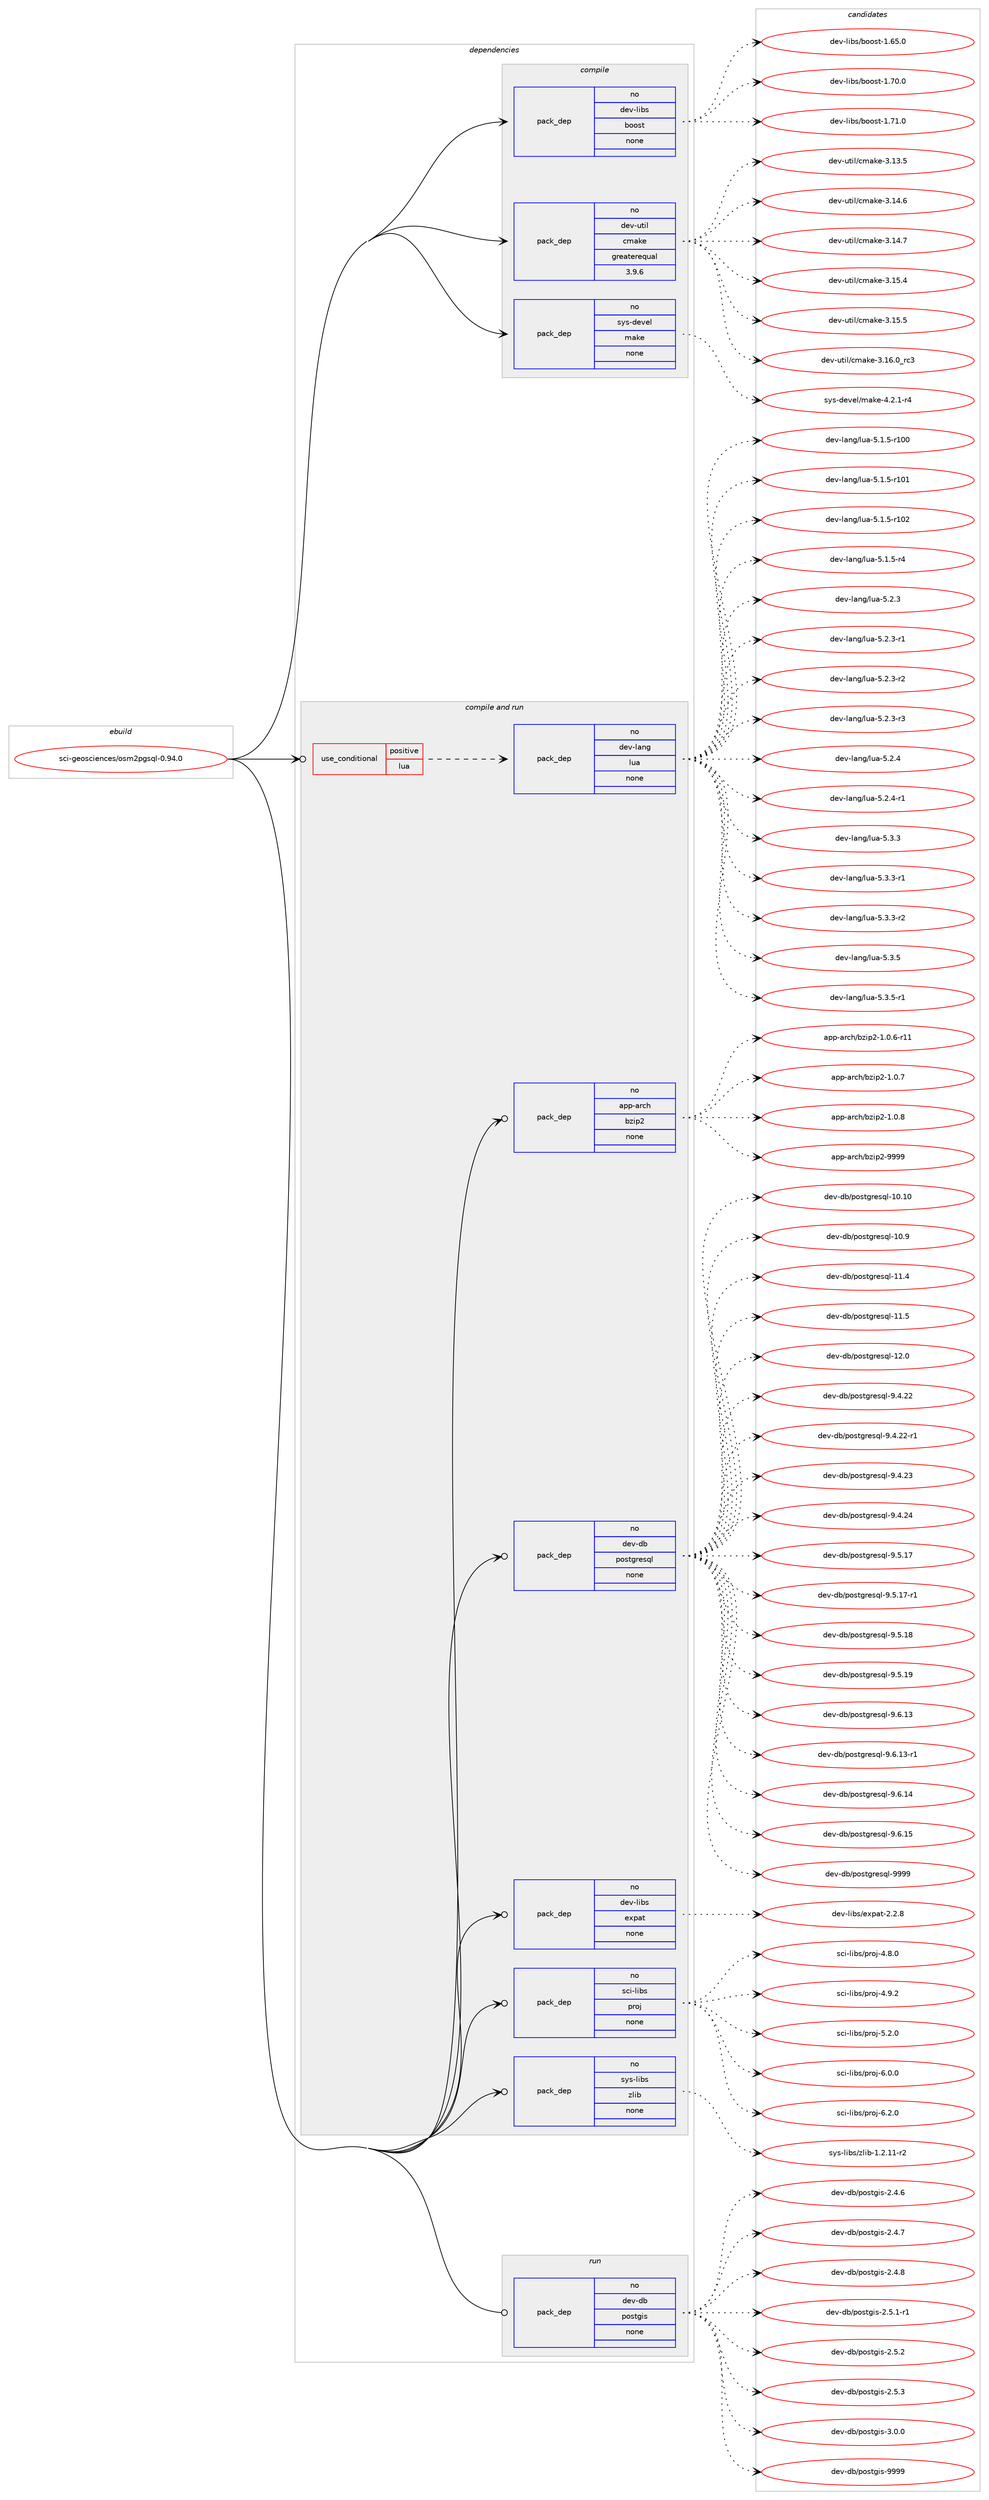 digraph prolog {

# *************
# Graph options
# *************

newrank=true;
concentrate=true;
compound=true;
graph [rankdir=LR,fontname=Helvetica,fontsize=10,ranksep=1.5];#, ranksep=2.5, nodesep=0.2];
edge  [arrowhead=vee];
node  [fontname=Helvetica,fontsize=10];

# **********
# The ebuild
# **********

subgraph cluster_leftcol {
color=gray;
rank=same;
label=<<i>ebuild</i>>;
id [label="sci-geosciences/osm2pgsql-0.94.0", color=red, width=4, href="../sci-geosciences/osm2pgsql-0.94.0.svg"];
}

# ****************
# The dependencies
# ****************

subgraph cluster_midcol {
color=gray;
label=<<i>dependencies</i>>;
subgraph cluster_compile {
fillcolor="#eeeeee";
style=filled;
label=<<i>compile</i>>;
subgraph pack632326 {
dependency854906 [label=<<TABLE BORDER="0" CELLBORDER="1" CELLSPACING="0" CELLPADDING="4" WIDTH="220"><TR><TD ROWSPAN="6" CELLPADDING="30">pack_dep</TD></TR><TR><TD WIDTH="110">no</TD></TR><TR><TD>dev-libs</TD></TR><TR><TD>boost</TD></TR><TR><TD>none</TD></TR><TR><TD></TD></TR></TABLE>>, shape=none, color=blue];
}
id:e -> dependency854906:w [weight=20,style="solid",arrowhead="vee"];
subgraph pack632327 {
dependency854907 [label=<<TABLE BORDER="0" CELLBORDER="1" CELLSPACING="0" CELLPADDING="4" WIDTH="220"><TR><TD ROWSPAN="6" CELLPADDING="30">pack_dep</TD></TR><TR><TD WIDTH="110">no</TD></TR><TR><TD>dev-util</TD></TR><TR><TD>cmake</TD></TR><TR><TD>greaterequal</TD></TR><TR><TD>3.9.6</TD></TR></TABLE>>, shape=none, color=blue];
}
id:e -> dependency854907:w [weight=20,style="solid",arrowhead="vee"];
subgraph pack632328 {
dependency854908 [label=<<TABLE BORDER="0" CELLBORDER="1" CELLSPACING="0" CELLPADDING="4" WIDTH="220"><TR><TD ROWSPAN="6" CELLPADDING="30">pack_dep</TD></TR><TR><TD WIDTH="110">no</TD></TR><TR><TD>sys-devel</TD></TR><TR><TD>make</TD></TR><TR><TD>none</TD></TR><TR><TD></TD></TR></TABLE>>, shape=none, color=blue];
}
id:e -> dependency854908:w [weight=20,style="solid",arrowhead="vee"];
}
subgraph cluster_compileandrun {
fillcolor="#eeeeee";
style=filled;
label=<<i>compile and run</i>>;
subgraph cond207483 {
dependency854909 [label=<<TABLE BORDER="0" CELLBORDER="1" CELLSPACING="0" CELLPADDING="4"><TR><TD ROWSPAN="3" CELLPADDING="10">use_conditional</TD></TR><TR><TD>positive</TD></TR><TR><TD>lua</TD></TR></TABLE>>, shape=none, color=red];
subgraph pack632329 {
dependency854910 [label=<<TABLE BORDER="0" CELLBORDER="1" CELLSPACING="0" CELLPADDING="4" WIDTH="220"><TR><TD ROWSPAN="6" CELLPADDING="30">pack_dep</TD></TR><TR><TD WIDTH="110">no</TD></TR><TR><TD>dev-lang</TD></TR><TR><TD>lua</TD></TR><TR><TD>none</TD></TR><TR><TD></TD></TR></TABLE>>, shape=none, color=blue];
}
dependency854909:e -> dependency854910:w [weight=20,style="dashed",arrowhead="vee"];
}
id:e -> dependency854909:w [weight=20,style="solid",arrowhead="odotvee"];
subgraph pack632330 {
dependency854911 [label=<<TABLE BORDER="0" CELLBORDER="1" CELLSPACING="0" CELLPADDING="4" WIDTH="220"><TR><TD ROWSPAN="6" CELLPADDING="30">pack_dep</TD></TR><TR><TD WIDTH="110">no</TD></TR><TR><TD>app-arch</TD></TR><TR><TD>bzip2</TD></TR><TR><TD>none</TD></TR><TR><TD></TD></TR></TABLE>>, shape=none, color=blue];
}
id:e -> dependency854911:w [weight=20,style="solid",arrowhead="odotvee"];
subgraph pack632331 {
dependency854912 [label=<<TABLE BORDER="0" CELLBORDER="1" CELLSPACING="0" CELLPADDING="4" WIDTH="220"><TR><TD ROWSPAN="6" CELLPADDING="30">pack_dep</TD></TR><TR><TD WIDTH="110">no</TD></TR><TR><TD>dev-db</TD></TR><TR><TD>postgresql</TD></TR><TR><TD>none</TD></TR><TR><TD></TD></TR></TABLE>>, shape=none, color=blue];
}
id:e -> dependency854912:w [weight=20,style="solid",arrowhead="odotvee"];
subgraph pack632332 {
dependency854913 [label=<<TABLE BORDER="0" CELLBORDER="1" CELLSPACING="0" CELLPADDING="4" WIDTH="220"><TR><TD ROWSPAN="6" CELLPADDING="30">pack_dep</TD></TR><TR><TD WIDTH="110">no</TD></TR><TR><TD>dev-libs</TD></TR><TR><TD>expat</TD></TR><TR><TD>none</TD></TR><TR><TD></TD></TR></TABLE>>, shape=none, color=blue];
}
id:e -> dependency854913:w [weight=20,style="solid",arrowhead="odotvee"];
subgraph pack632333 {
dependency854914 [label=<<TABLE BORDER="0" CELLBORDER="1" CELLSPACING="0" CELLPADDING="4" WIDTH="220"><TR><TD ROWSPAN="6" CELLPADDING="30">pack_dep</TD></TR><TR><TD WIDTH="110">no</TD></TR><TR><TD>sci-libs</TD></TR><TR><TD>proj</TD></TR><TR><TD>none</TD></TR><TR><TD></TD></TR></TABLE>>, shape=none, color=blue];
}
id:e -> dependency854914:w [weight=20,style="solid",arrowhead="odotvee"];
subgraph pack632334 {
dependency854915 [label=<<TABLE BORDER="0" CELLBORDER="1" CELLSPACING="0" CELLPADDING="4" WIDTH="220"><TR><TD ROWSPAN="6" CELLPADDING="30">pack_dep</TD></TR><TR><TD WIDTH="110">no</TD></TR><TR><TD>sys-libs</TD></TR><TR><TD>zlib</TD></TR><TR><TD>none</TD></TR><TR><TD></TD></TR></TABLE>>, shape=none, color=blue];
}
id:e -> dependency854915:w [weight=20,style="solid",arrowhead="odotvee"];
}
subgraph cluster_run {
fillcolor="#eeeeee";
style=filled;
label=<<i>run</i>>;
subgraph pack632335 {
dependency854916 [label=<<TABLE BORDER="0" CELLBORDER="1" CELLSPACING="0" CELLPADDING="4" WIDTH="220"><TR><TD ROWSPAN="6" CELLPADDING="30">pack_dep</TD></TR><TR><TD WIDTH="110">no</TD></TR><TR><TD>dev-db</TD></TR><TR><TD>postgis</TD></TR><TR><TD>none</TD></TR><TR><TD></TD></TR></TABLE>>, shape=none, color=blue];
}
id:e -> dependency854916:w [weight=20,style="solid",arrowhead="odot"];
}
}

# **************
# The candidates
# **************

subgraph cluster_choices {
rank=same;
color=gray;
label=<<i>candidates</i>>;

subgraph choice632326 {
color=black;
nodesep=1;
choice1001011184510810598115479811111111511645494654534648 [label="dev-libs/boost-1.65.0", color=red, width=4,href="../dev-libs/boost-1.65.0.svg"];
choice1001011184510810598115479811111111511645494655484648 [label="dev-libs/boost-1.70.0", color=red, width=4,href="../dev-libs/boost-1.70.0.svg"];
choice1001011184510810598115479811111111511645494655494648 [label="dev-libs/boost-1.71.0", color=red, width=4,href="../dev-libs/boost-1.71.0.svg"];
dependency854906:e -> choice1001011184510810598115479811111111511645494654534648:w [style=dotted,weight="100"];
dependency854906:e -> choice1001011184510810598115479811111111511645494655484648:w [style=dotted,weight="100"];
dependency854906:e -> choice1001011184510810598115479811111111511645494655494648:w [style=dotted,weight="100"];
}
subgraph choice632327 {
color=black;
nodesep=1;
choice1001011184511711610510847991099710710145514649514653 [label="dev-util/cmake-3.13.5", color=red, width=4,href="../dev-util/cmake-3.13.5.svg"];
choice1001011184511711610510847991099710710145514649524654 [label="dev-util/cmake-3.14.6", color=red, width=4,href="../dev-util/cmake-3.14.6.svg"];
choice1001011184511711610510847991099710710145514649524655 [label="dev-util/cmake-3.14.7", color=red, width=4,href="../dev-util/cmake-3.14.7.svg"];
choice1001011184511711610510847991099710710145514649534652 [label="dev-util/cmake-3.15.4", color=red, width=4,href="../dev-util/cmake-3.15.4.svg"];
choice1001011184511711610510847991099710710145514649534653 [label="dev-util/cmake-3.15.5", color=red, width=4,href="../dev-util/cmake-3.15.5.svg"];
choice1001011184511711610510847991099710710145514649544648951149951 [label="dev-util/cmake-3.16.0_rc3", color=red, width=4,href="../dev-util/cmake-3.16.0_rc3.svg"];
dependency854907:e -> choice1001011184511711610510847991099710710145514649514653:w [style=dotted,weight="100"];
dependency854907:e -> choice1001011184511711610510847991099710710145514649524654:w [style=dotted,weight="100"];
dependency854907:e -> choice1001011184511711610510847991099710710145514649524655:w [style=dotted,weight="100"];
dependency854907:e -> choice1001011184511711610510847991099710710145514649534652:w [style=dotted,weight="100"];
dependency854907:e -> choice1001011184511711610510847991099710710145514649534653:w [style=dotted,weight="100"];
dependency854907:e -> choice1001011184511711610510847991099710710145514649544648951149951:w [style=dotted,weight="100"];
}
subgraph choice632328 {
color=black;
nodesep=1;
choice1151211154510010111810110847109971071014552465046494511452 [label="sys-devel/make-4.2.1-r4", color=red, width=4,href="../sys-devel/make-4.2.1-r4.svg"];
dependency854908:e -> choice1151211154510010111810110847109971071014552465046494511452:w [style=dotted,weight="100"];
}
subgraph choice632329 {
color=black;
nodesep=1;
choice1001011184510897110103471081179745534649465345114494848 [label="dev-lang/lua-5.1.5-r100", color=red, width=4,href="../dev-lang/lua-5.1.5-r100.svg"];
choice1001011184510897110103471081179745534649465345114494849 [label="dev-lang/lua-5.1.5-r101", color=red, width=4,href="../dev-lang/lua-5.1.5-r101.svg"];
choice1001011184510897110103471081179745534649465345114494850 [label="dev-lang/lua-5.1.5-r102", color=red, width=4,href="../dev-lang/lua-5.1.5-r102.svg"];
choice100101118451089711010347108117974553464946534511452 [label="dev-lang/lua-5.1.5-r4", color=red, width=4,href="../dev-lang/lua-5.1.5-r4.svg"];
choice10010111845108971101034710811797455346504651 [label="dev-lang/lua-5.2.3", color=red, width=4,href="../dev-lang/lua-5.2.3.svg"];
choice100101118451089711010347108117974553465046514511449 [label="dev-lang/lua-5.2.3-r1", color=red, width=4,href="../dev-lang/lua-5.2.3-r1.svg"];
choice100101118451089711010347108117974553465046514511450 [label="dev-lang/lua-5.2.3-r2", color=red, width=4,href="../dev-lang/lua-5.2.3-r2.svg"];
choice100101118451089711010347108117974553465046514511451 [label="dev-lang/lua-5.2.3-r3", color=red, width=4,href="../dev-lang/lua-5.2.3-r3.svg"];
choice10010111845108971101034710811797455346504652 [label="dev-lang/lua-5.2.4", color=red, width=4,href="../dev-lang/lua-5.2.4.svg"];
choice100101118451089711010347108117974553465046524511449 [label="dev-lang/lua-5.2.4-r1", color=red, width=4,href="../dev-lang/lua-5.2.4-r1.svg"];
choice10010111845108971101034710811797455346514651 [label="dev-lang/lua-5.3.3", color=red, width=4,href="../dev-lang/lua-5.3.3.svg"];
choice100101118451089711010347108117974553465146514511449 [label="dev-lang/lua-5.3.3-r1", color=red, width=4,href="../dev-lang/lua-5.3.3-r1.svg"];
choice100101118451089711010347108117974553465146514511450 [label="dev-lang/lua-5.3.3-r2", color=red, width=4,href="../dev-lang/lua-5.3.3-r2.svg"];
choice10010111845108971101034710811797455346514653 [label="dev-lang/lua-5.3.5", color=red, width=4,href="../dev-lang/lua-5.3.5.svg"];
choice100101118451089711010347108117974553465146534511449 [label="dev-lang/lua-5.3.5-r1", color=red, width=4,href="../dev-lang/lua-5.3.5-r1.svg"];
dependency854910:e -> choice1001011184510897110103471081179745534649465345114494848:w [style=dotted,weight="100"];
dependency854910:e -> choice1001011184510897110103471081179745534649465345114494849:w [style=dotted,weight="100"];
dependency854910:e -> choice1001011184510897110103471081179745534649465345114494850:w [style=dotted,weight="100"];
dependency854910:e -> choice100101118451089711010347108117974553464946534511452:w [style=dotted,weight="100"];
dependency854910:e -> choice10010111845108971101034710811797455346504651:w [style=dotted,weight="100"];
dependency854910:e -> choice100101118451089711010347108117974553465046514511449:w [style=dotted,weight="100"];
dependency854910:e -> choice100101118451089711010347108117974553465046514511450:w [style=dotted,weight="100"];
dependency854910:e -> choice100101118451089711010347108117974553465046514511451:w [style=dotted,weight="100"];
dependency854910:e -> choice10010111845108971101034710811797455346504652:w [style=dotted,weight="100"];
dependency854910:e -> choice100101118451089711010347108117974553465046524511449:w [style=dotted,weight="100"];
dependency854910:e -> choice10010111845108971101034710811797455346514651:w [style=dotted,weight="100"];
dependency854910:e -> choice100101118451089711010347108117974553465146514511449:w [style=dotted,weight="100"];
dependency854910:e -> choice100101118451089711010347108117974553465146514511450:w [style=dotted,weight="100"];
dependency854910:e -> choice10010111845108971101034710811797455346514653:w [style=dotted,weight="100"];
dependency854910:e -> choice100101118451089711010347108117974553465146534511449:w [style=dotted,weight="100"];
}
subgraph choice632330 {
color=black;
nodesep=1;
choice97112112459711499104479812210511250454946484654451144949 [label="app-arch/bzip2-1.0.6-r11", color=red, width=4,href="../app-arch/bzip2-1.0.6-r11.svg"];
choice97112112459711499104479812210511250454946484655 [label="app-arch/bzip2-1.0.7", color=red, width=4,href="../app-arch/bzip2-1.0.7.svg"];
choice97112112459711499104479812210511250454946484656 [label="app-arch/bzip2-1.0.8", color=red, width=4,href="../app-arch/bzip2-1.0.8.svg"];
choice971121124597114991044798122105112504557575757 [label="app-arch/bzip2-9999", color=red, width=4,href="../app-arch/bzip2-9999.svg"];
dependency854911:e -> choice97112112459711499104479812210511250454946484654451144949:w [style=dotted,weight="100"];
dependency854911:e -> choice97112112459711499104479812210511250454946484655:w [style=dotted,weight="100"];
dependency854911:e -> choice97112112459711499104479812210511250454946484656:w [style=dotted,weight="100"];
dependency854911:e -> choice971121124597114991044798122105112504557575757:w [style=dotted,weight="100"];
}
subgraph choice632331 {
color=black;
nodesep=1;
choice100101118451009847112111115116103114101115113108454948464948 [label="dev-db/postgresql-10.10", color=red, width=4,href="../dev-db/postgresql-10.10.svg"];
choice1001011184510098471121111151161031141011151131084549484657 [label="dev-db/postgresql-10.9", color=red, width=4,href="../dev-db/postgresql-10.9.svg"];
choice1001011184510098471121111151161031141011151131084549494652 [label="dev-db/postgresql-11.4", color=red, width=4,href="../dev-db/postgresql-11.4.svg"];
choice1001011184510098471121111151161031141011151131084549494653 [label="dev-db/postgresql-11.5", color=red, width=4,href="../dev-db/postgresql-11.5.svg"];
choice1001011184510098471121111151161031141011151131084549504648 [label="dev-db/postgresql-12.0", color=red, width=4,href="../dev-db/postgresql-12.0.svg"];
choice10010111845100984711211111511610311410111511310845574652465050 [label="dev-db/postgresql-9.4.22", color=red, width=4,href="../dev-db/postgresql-9.4.22.svg"];
choice100101118451009847112111115116103114101115113108455746524650504511449 [label="dev-db/postgresql-9.4.22-r1", color=red, width=4,href="../dev-db/postgresql-9.4.22-r1.svg"];
choice10010111845100984711211111511610311410111511310845574652465051 [label="dev-db/postgresql-9.4.23", color=red, width=4,href="../dev-db/postgresql-9.4.23.svg"];
choice10010111845100984711211111511610311410111511310845574652465052 [label="dev-db/postgresql-9.4.24", color=red, width=4,href="../dev-db/postgresql-9.4.24.svg"];
choice10010111845100984711211111511610311410111511310845574653464955 [label="dev-db/postgresql-9.5.17", color=red, width=4,href="../dev-db/postgresql-9.5.17.svg"];
choice100101118451009847112111115116103114101115113108455746534649554511449 [label="dev-db/postgresql-9.5.17-r1", color=red, width=4,href="../dev-db/postgresql-9.5.17-r1.svg"];
choice10010111845100984711211111511610311410111511310845574653464956 [label="dev-db/postgresql-9.5.18", color=red, width=4,href="../dev-db/postgresql-9.5.18.svg"];
choice10010111845100984711211111511610311410111511310845574653464957 [label="dev-db/postgresql-9.5.19", color=red, width=4,href="../dev-db/postgresql-9.5.19.svg"];
choice10010111845100984711211111511610311410111511310845574654464951 [label="dev-db/postgresql-9.6.13", color=red, width=4,href="../dev-db/postgresql-9.6.13.svg"];
choice100101118451009847112111115116103114101115113108455746544649514511449 [label="dev-db/postgresql-9.6.13-r1", color=red, width=4,href="../dev-db/postgresql-9.6.13-r1.svg"];
choice10010111845100984711211111511610311410111511310845574654464952 [label="dev-db/postgresql-9.6.14", color=red, width=4,href="../dev-db/postgresql-9.6.14.svg"];
choice10010111845100984711211111511610311410111511310845574654464953 [label="dev-db/postgresql-9.6.15", color=red, width=4,href="../dev-db/postgresql-9.6.15.svg"];
choice1001011184510098471121111151161031141011151131084557575757 [label="dev-db/postgresql-9999", color=red, width=4,href="../dev-db/postgresql-9999.svg"];
dependency854912:e -> choice100101118451009847112111115116103114101115113108454948464948:w [style=dotted,weight="100"];
dependency854912:e -> choice1001011184510098471121111151161031141011151131084549484657:w [style=dotted,weight="100"];
dependency854912:e -> choice1001011184510098471121111151161031141011151131084549494652:w [style=dotted,weight="100"];
dependency854912:e -> choice1001011184510098471121111151161031141011151131084549494653:w [style=dotted,weight="100"];
dependency854912:e -> choice1001011184510098471121111151161031141011151131084549504648:w [style=dotted,weight="100"];
dependency854912:e -> choice10010111845100984711211111511610311410111511310845574652465050:w [style=dotted,weight="100"];
dependency854912:e -> choice100101118451009847112111115116103114101115113108455746524650504511449:w [style=dotted,weight="100"];
dependency854912:e -> choice10010111845100984711211111511610311410111511310845574652465051:w [style=dotted,weight="100"];
dependency854912:e -> choice10010111845100984711211111511610311410111511310845574652465052:w [style=dotted,weight="100"];
dependency854912:e -> choice10010111845100984711211111511610311410111511310845574653464955:w [style=dotted,weight="100"];
dependency854912:e -> choice100101118451009847112111115116103114101115113108455746534649554511449:w [style=dotted,weight="100"];
dependency854912:e -> choice10010111845100984711211111511610311410111511310845574653464956:w [style=dotted,weight="100"];
dependency854912:e -> choice10010111845100984711211111511610311410111511310845574653464957:w [style=dotted,weight="100"];
dependency854912:e -> choice10010111845100984711211111511610311410111511310845574654464951:w [style=dotted,weight="100"];
dependency854912:e -> choice100101118451009847112111115116103114101115113108455746544649514511449:w [style=dotted,weight="100"];
dependency854912:e -> choice10010111845100984711211111511610311410111511310845574654464952:w [style=dotted,weight="100"];
dependency854912:e -> choice10010111845100984711211111511610311410111511310845574654464953:w [style=dotted,weight="100"];
dependency854912:e -> choice1001011184510098471121111151161031141011151131084557575757:w [style=dotted,weight="100"];
}
subgraph choice632332 {
color=black;
nodesep=1;
choice10010111845108105981154710112011297116455046504656 [label="dev-libs/expat-2.2.8", color=red, width=4,href="../dev-libs/expat-2.2.8.svg"];
dependency854913:e -> choice10010111845108105981154710112011297116455046504656:w [style=dotted,weight="100"];
}
subgraph choice632333 {
color=black;
nodesep=1;
choice11599105451081059811547112114111106455246564648 [label="sci-libs/proj-4.8.0", color=red, width=4,href="../sci-libs/proj-4.8.0.svg"];
choice11599105451081059811547112114111106455246574650 [label="sci-libs/proj-4.9.2", color=red, width=4,href="../sci-libs/proj-4.9.2.svg"];
choice11599105451081059811547112114111106455346504648 [label="sci-libs/proj-5.2.0", color=red, width=4,href="../sci-libs/proj-5.2.0.svg"];
choice11599105451081059811547112114111106455446484648 [label="sci-libs/proj-6.0.0", color=red, width=4,href="../sci-libs/proj-6.0.0.svg"];
choice11599105451081059811547112114111106455446504648 [label="sci-libs/proj-6.2.0", color=red, width=4,href="../sci-libs/proj-6.2.0.svg"];
dependency854914:e -> choice11599105451081059811547112114111106455246564648:w [style=dotted,weight="100"];
dependency854914:e -> choice11599105451081059811547112114111106455246574650:w [style=dotted,weight="100"];
dependency854914:e -> choice11599105451081059811547112114111106455346504648:w [style=dotted,weight="100"];
dependency854914:e -> choice11599105451081059811547112114111106455446484648:w [style=dotted,weight="100"];
dependency854914:e -> choice11599105451081059811547112114111106455446504648:w [style=dotted,weight="100"];
}
subgraph choice632334 {
color=black;
nodesep=1;
choice11512111545108105981154712210810598454946504649494511450 [label="sys-libs/zlib-1.2.11-r2", color=red, width=4,href="../sys-libs/zlib-1.2.11-r2.svg"];
dependency854915:e -> choice11512111545108105981154712210810598454946504649494511450:w [style=dotted,weight="100"];
}
subgraph choice632335 {
color=black;
nodesep=1;
choice100101118451009847112111115116103105115455046524654 [label="dev-db/postgis-2.4.6", color=red, width=4,href="../dev-db/postgis-2.4.6.svg"];
choice100101118451009847112111115116103105115455046524655 [label="dev-db/postgis-2.4.7", color=red, width=4,href="../dev-db/postgis-2.4.7.svg"];
choice100101118451009847112111115116103105115455046524656 [label="dev-db/postgis-2.4.8", color=red, width=4,href="../dev-db/postgis-2.4.8.svg"];
choice1001011184510098471121111151161031051154550465346494511449 [label="dev-db/postgis-2.5.1-r1", color=red, width=4,href="../dev-db/postgis-2.5.1-r1.svg"];
choice100101118451009847112111115116103105115455046534650 [label="dev-db/postgis-2.5.2", color=red, width=4,href="../dev-db/postgis-2.5.2.svg"];
choice100101118451009847112111115116103105115455046534651 [label="dev-db/postgis-2.5.3", color=red, width=4,href="../dev-db/postgis-2.5.3.svg"];
choice100101118451009847112111115116103105115455146484648 [label="dev-db/postgis-3.0.0", color=red, width=4,href="../dev-db/postgis-3.0.0.svg"];
choice1001011184510098471121111151161031051154557575757 [label="dev-db/postgis-9999", color=red, width=4,href="../dev-db/postgis-9999.svg"];
dependency854916:e -> choice100101118451009847112111115116103105115455046524654:w [style=dotted,weight="100"];
dependency854916:e -> choice100101118451009847112111115116103105115455046524655:w [style=dotted,weight="100"];
dependency854916:e -> choice100101118451009847112111115116103105115455046524656:w [style=dotted,weight="100"];
dependency854916:e -> choice1001011184510098471121111151161031051154550465346494511449:w [style=dotted,weight="100"];
dependency854916:e -> choice100101118451009847112111115116103105115455046534650:w [style=dotted,weight="100"];
dependency854916:e -> choice100101118451009847112111115116103105115455046534651:w [style=dotted,weight="100"];
dependency854916:e -> choice100101118451009847112111115116103105115455146484648:w [style=dotted,weight="100"];
dependency854916:e -> choice1001011184510098471121111151161031051154557575757:w [style=dotted,weight="100"];
}
}

}
